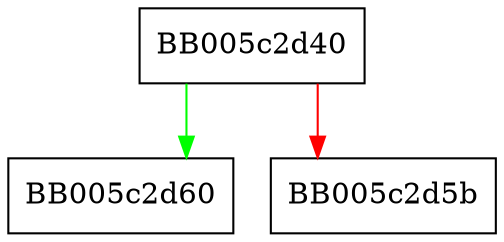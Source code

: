 digraph EVP_CIPHER_CTX_clear_flags {
  node [shape="box"];
  graph [splines=ortho];
  BB005c2d40 -> BB005c2d60 [color="green"];
  BB005c2d40 -> BB005c2d5b [color="red"];
}